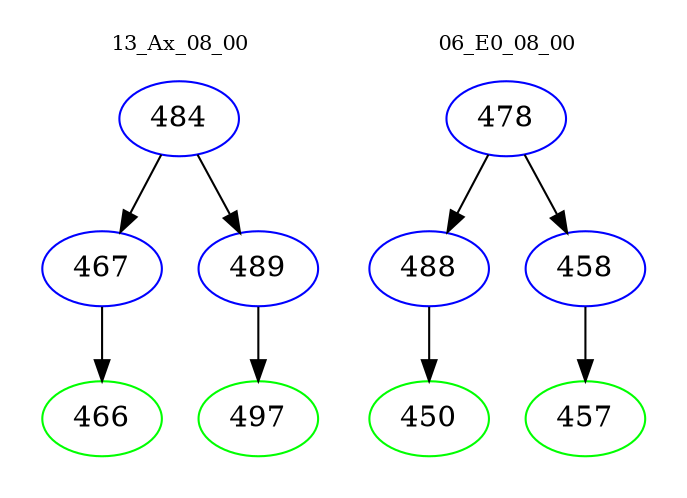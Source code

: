 digraph{
subgraph cluster_0 {
color = white
label = "13_Ax_08_00";
fontsize=10;
T0_484 [label="484", color="blue"]
T0_484 -> T0_467 [color="black"]
T0_467 [label="467", color="blue"]
T0_467 -> T0_466 [color="black"]
T0_466 [label="466", color="green"]
T0_484 -> T0_489 [color="black"]
T0_489 [label="489", color="blue"]
T0_489 -> T0_497 [color="black"]
T0_497 [label="497", color="green"]
}
subgraph cluster_1 {
color = white
label = "06_E0_08_00";
fontsize=10;
T1_478 [label="478", color="blue"]
T1_478 -> T1_488 [color="black"]
T1_488 [label="488", color="blue"]
T1_488 -> T1_450 [color="black"]
T1_450 [label="450", color="green"]
T1_478 -> T1_458 [color="black"]
T1_458 [label="458", color="blue"]
T1_458 -> T1_457 [color="black"]
T1_457 [label="457", color="green"]
}
}
